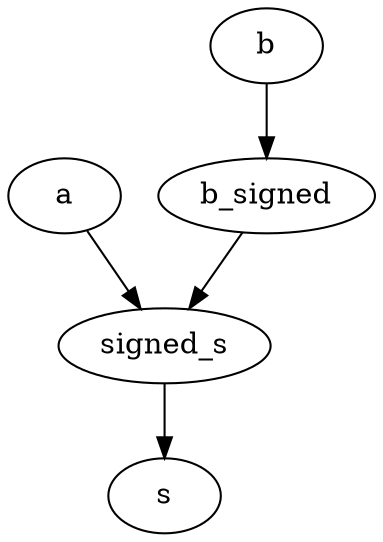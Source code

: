 strict digraph "" {
	a	[complexity=5,
		importance=0.427710894311,
		rank=0.0855421788622];
	signed_s	[complexity=2,
		importance=0.331325289361,
		rank=0.165662644681];
	a -> signed_s;
	s	[complexity=0,
		importance=0.174698901197,
		rank=0.0];
	b	[complexity=7,
		importance=0.572289105689,
		rank=0.081755586527];
	b_signed	[complexity=5,
		importance=0.47590350074,
		rank=0.095180700148];
	b -> b_signed;
	b_signed -> signed_s;
	signed_s -> s;
}
